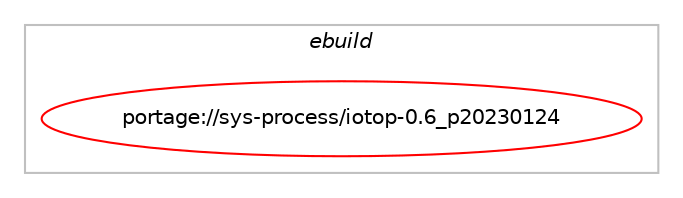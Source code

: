 digraph prolog {

# *************
# Graph options
# *************

newrank=true;
concentrate=true;
compound=true;
graph [rankdir=LR,fontname=Helvetica,fontsize=10,ranksep=1.5];#, ranksep=2.5, nodesep=0.2];
edge  [arrowhead=vee];
node  [fontname=Helvetica,fontsize=10];

# **********
# The ebuild
# **********

subgraph cluster_leftcol {
color=gray;
label=<<i>ebuild</i>>;
id [label="portage://sys-process/iotop-0.6_p20230124", color=red, width=4, href="../sys-process/iotop-0.6_p20230124.svg"];
}

# ****************
# The dependencies
# ****************

subgraph cluster_midcol {
color=gray;
label=<<i>dependencies</i>>;
subgraph cluster_compile {
fillcolor="#eeeeee";
style=filled;
label=<<i>compile</i>>;
}
subgraph cluster_compileandrun {
fillcolor="#eeeeee";
style=filled;
label=<<i>compile and run</i>>;
}
subgraph cluster_run {
fillcolor="#eeeeee";
style=filled;
label=<<i>run</i>>;
# *** BEGIN UNKNOWN DEPENDENCY TYPE (TODO) ***
# id -> equal(use_conditional_group(positive,python_single_target_python3_10,portage://sys-process/iotop-0.6_p20230124,[package_dependency(portage://sys-process/iotop-0.6_p20230124,run,no,dev-lang,python,none,[,,],[slot(3.10)],[use(enable(ncurses),positive)])]))
# *** END UNKNOWN DEPENDENCY TYPE (TODO) ***

# *** BEGIN UNKNOWN DEPENDENCY TYPE (TODO) ***
# id -> equal(use_conditional_group(positive,python_single_target_python3_11,portage://sys-process/iotop-0.6_p20230124,[package_dependency(portage://sys-process/iotop-0.6_p20230124,run,no,dev-lang,python,none,[,,],[slot(3.11)],[use(enable(ncurses),positive)])]))
# *** END UNKNOWN DEPENDENCY TYPE (TODO) ***

# *** BEGIN UNKNOWN DEPENDENCY TYPE (TODO) ***
# id -> equal(use_conditional_group(positive,python_single_target_python3_12,portage://sys-process/iotop-0.6_p20230124,[package_dependency(portage://sys-process/iotop-0.6_p20230124,run,no,dev-lang,python,none,[,,],[slot(3.12)],[use(enable(ncurses),positive)])]))
# *** END UNKNOWN DEPENDENCY TYPE (TODO) ***

# *** BEGIN UNKNOWN DEPENDENCY TYPE (TODO) ***
# id -> equal(package_dependency(portage://sys-process/iotop-0.6_p20230124,run,weak,sys-process,iotop-c,none,[,,],[],[]))
# *** END UNKNOWN DEPENDENCY TYPE (TODO) ***

}
}

# **************
# The candidates
# **************

subgraph cluster_choices {
rank=same;
color=gray;
label=<<i>candidates</i>>;

}

}
